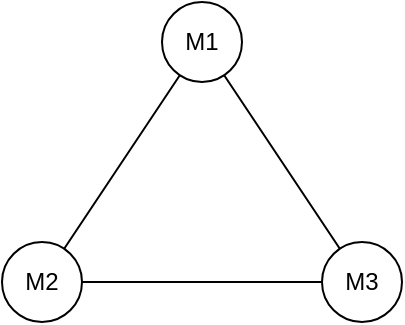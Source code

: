 <mxfile version="14.2.7" type="github">
  <diagram id="WE60ro0TXeA0uUpYlk1_" name="Page-1">
    <mxGraphModel dx="502" dy="305" grid="1" gridSize="10" guides="1" tooltips="1" connect="1" arrows="1" fold="1" page="1" pageScale="1" pageWidth="827" pageHeight="1169" math="0" shadow="0">
      <root>
        <mxCell id="0" />
        <mxCell id="1" parent="0" />
        <mxCell id="B1Pb4UKUGP_vNJc-zjGJ-31" value="" style="triangle;whiteSpace=wrap;html=1;rotation=-90;aspect=fixed;" vertex="1" parent="1">
          <mxGeometry x="320" y="80" width="120" height="160" as="geometry" />
        </mxCell>
        <mxCell id="B1Pb4UKUGP_vNJc-zjGJ-2" value="M2" style="ellipse;whiteSpace=wrap;html=1;aspect=fixed;" vertex="1" parent="1">
          <mxGeometry x="280" y="200" width="40" height="40" as="geometry" />
        </mxCell>
        <mxCell id="B1Pb4UKUGP_vNJc-zjGJ-17" value="M3" style="ellipse;whiteSpace=wrap;html=1;aspect=fixed;" vertex="1" parent="1">
          <mxGeometry x="440" y="200" width="40" height="40" as="geometry" />
        </mxCell>
        <mxCell id="B1Pb4UKUGP_vNJc-zjGJ-22" value="M1" style="ellipse;whiteSpace=wrap;html=1;aspect=fixed;" vertex="1" parent="1">
          <mxGeometry x="360" y="80" width="40" height="40" as="geometry" />
        </mxCell>
      </root>
    </mxGraphModel>
  </diagram>
</mxfile>
